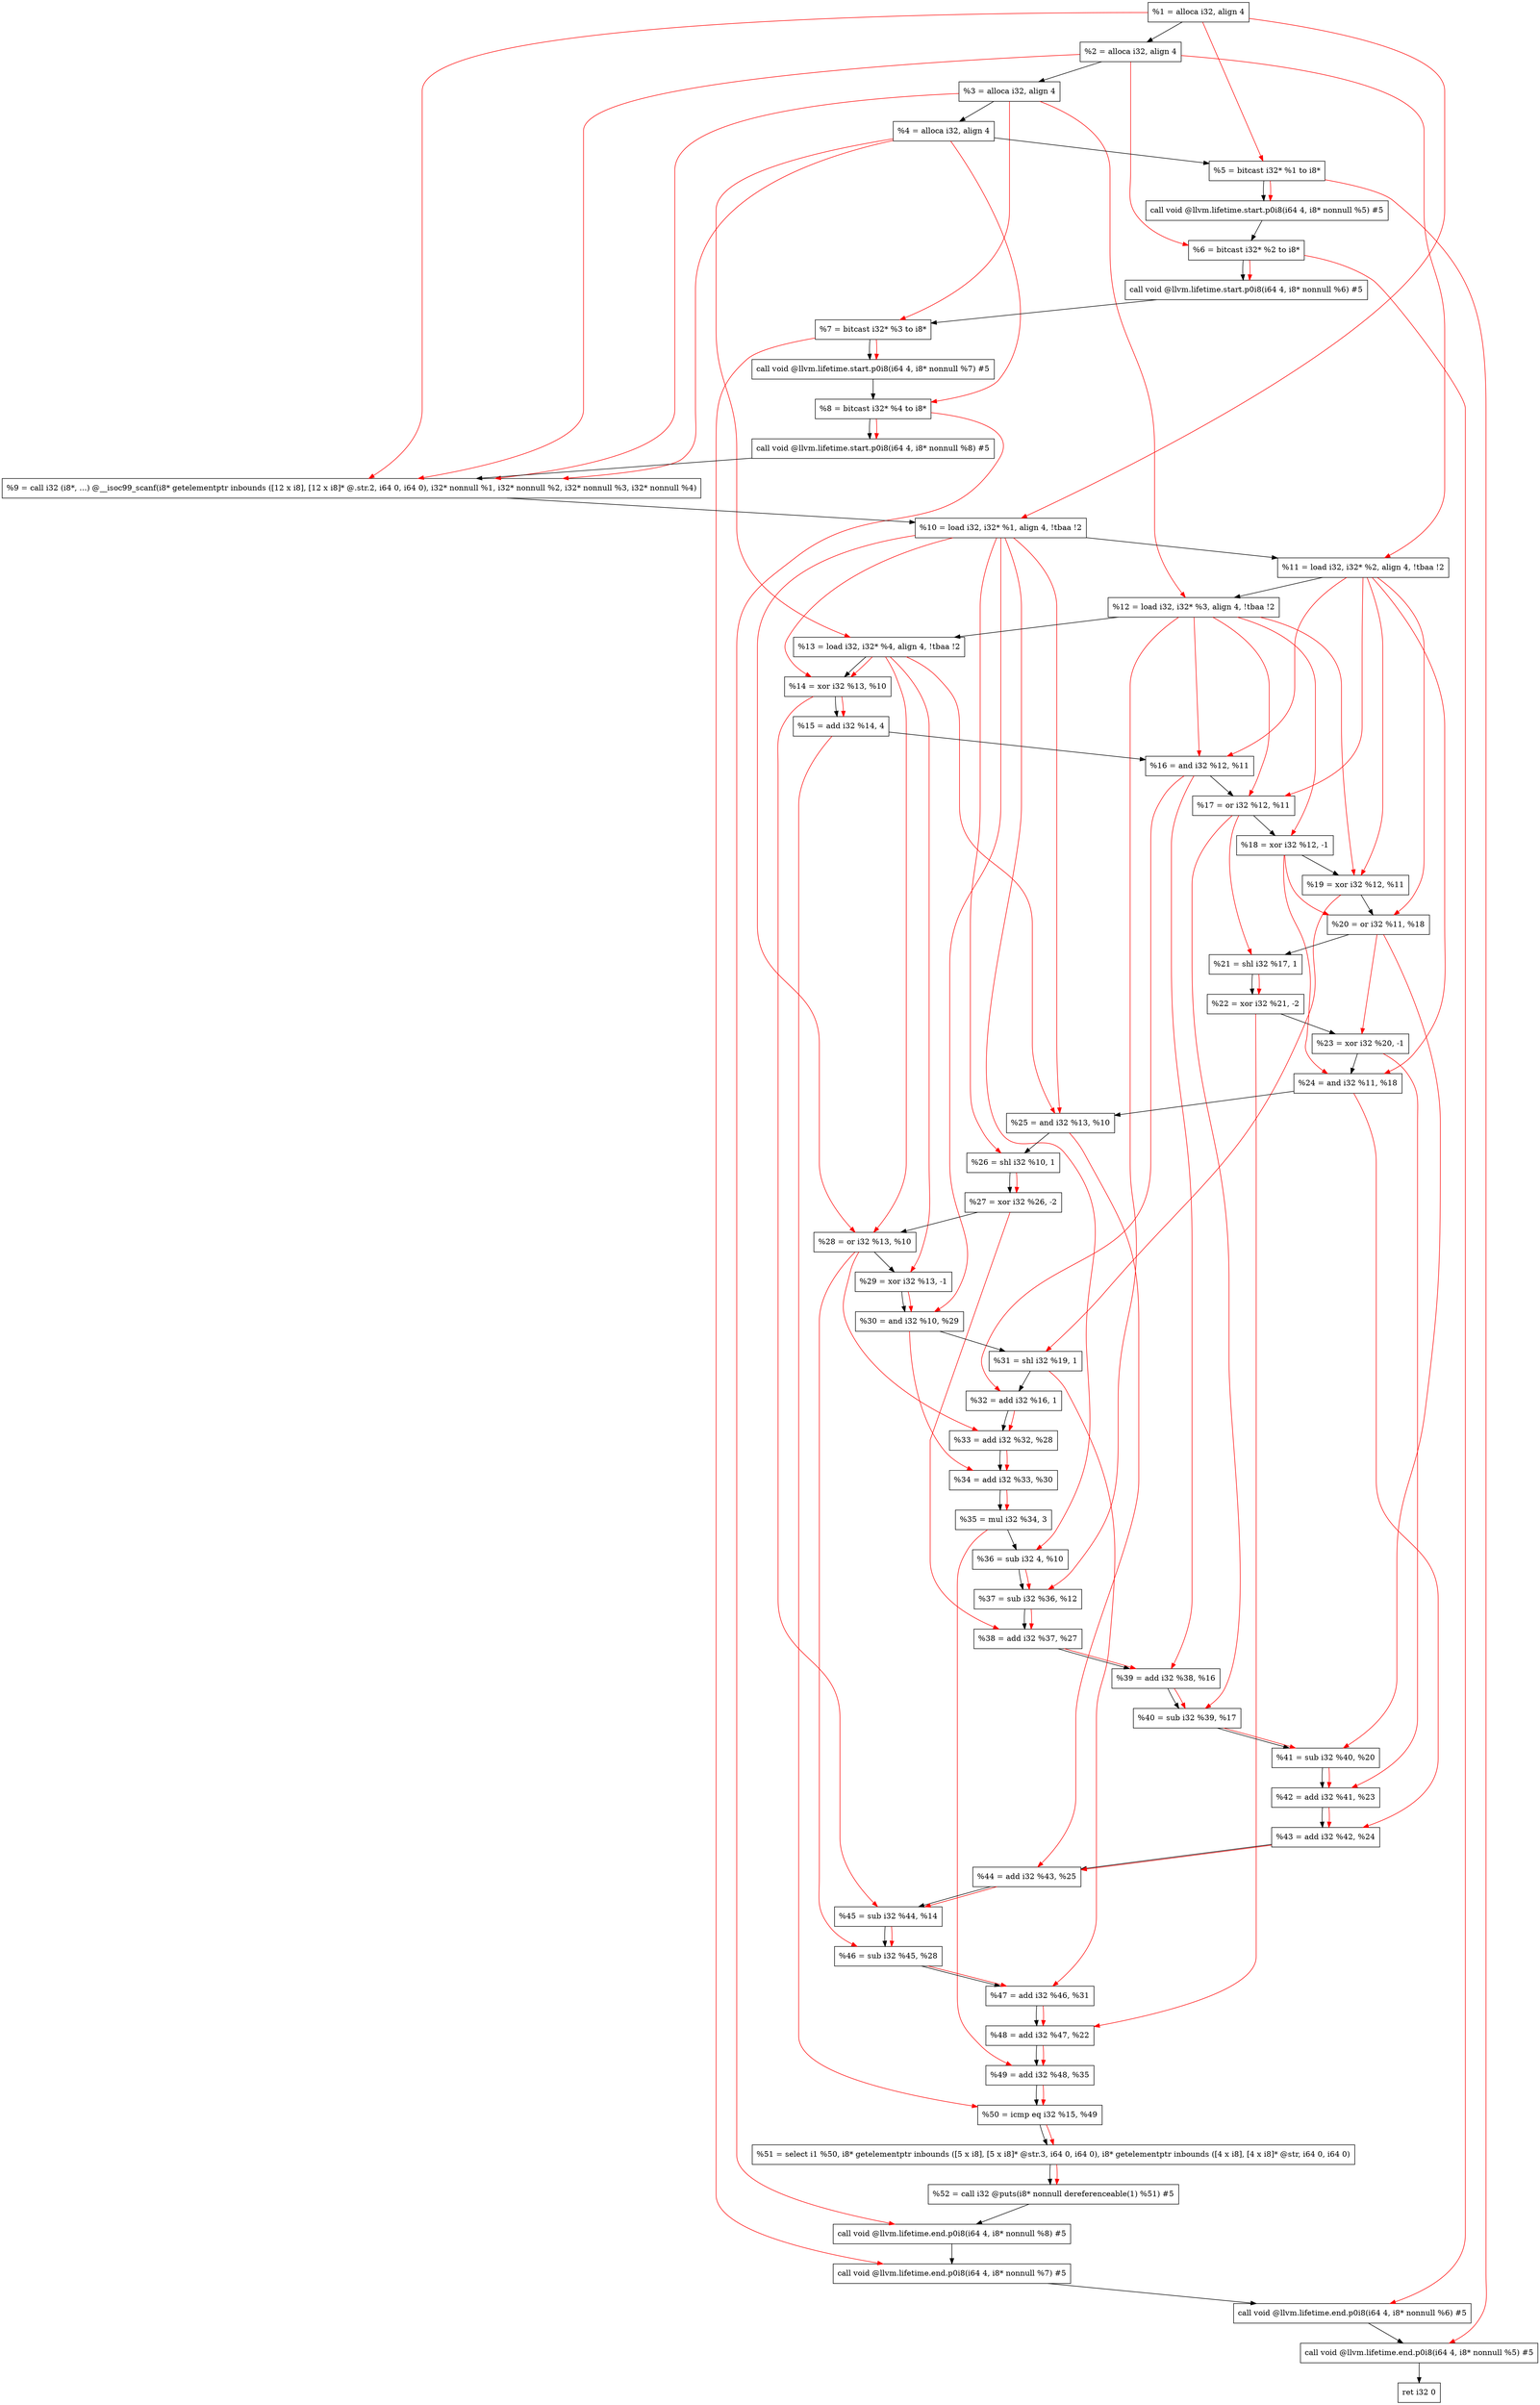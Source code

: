digraph "DFG for'main' function" {
	Node0x17419d8[shape=record, label="  %1 = alloca i32, align 4"];
	Node0x1741a58[shape=record, label="  %2 = alloca i32, align 4"];
	Node0x1741ae8[shape=record, label="  %3 = alloca i32, align 4"];
	Node0x1741b48[shape=record, label="  %4 = alloca i32, align 4"];
	Node0x1741bf8[shape=record, label="  %5 = bitcast i32* %1 to i8*"];
	Node0x1742028[shape=record, label="  call void @llvm.lifetime.start.p0i8(i64 4, i8* nonnull %5) #5"];
	Node0x1742108[shape=record, label="  %6 = bitcast i32* %2 to i8*"];
	Node0x1742208[shape=record, label="  call void @llvm.lifetime.start.p0i8(i64 4, i8* nonnull %6) #5"];
	Node0x17422c8[shape=record, label="  %7 = bitcast i32* %3 to i8*"];
	Node0x1742378[shape=record, label="  call void @llvm.lifetime.start.p0i8(i64 4, i8* nonnull %7) #5"];
	Node0x1742438[shape=record, label="  %8 = bitcast i32* %4 to i8*"];
	Node0x17424e8[shape=record, label="  call void @llvm.lifetime.start.p0i8(i64 4, i8* nonnull %8) #5"];
	Node0x173cab0[shape=record, label="  %9 = call i32 (i8*, ...) @__isoc99_scanf(i8* getelementptr inbounds ([12 x i8], [12 x i8]* @.str.2, i64 0, i64 0), i32* nonnull %1, i32* nonnull %2, i32* nonnull %3, i32* nonnull %4)"];
	Node0x17426e8[shape=record, label="  %10 = load i32, i32* %1, align 4, !tbaa !2"];
	Node0x1743658[shape=record, label="  %11 = load i32, i32* %2, align 4, !tbaa !2"];
	Node0x1743cc8[shape=record, label="  %12 = load i32, i32* %3, align 4, !tbaa !2"];
	Node0x1743d28[shape=record, label="  %13 = load i32, i32* %4, align 4, !tbaa !2"];
	Node0x1743da0[shape=record, label="  %14 = xor i32 %13, %10"];
	Node0x1743e10[shape=record, label="  %15 = add i32 %14, 4"];
	Node0x1743e80[shape=record, label="  %16 = and i32 %12, %11"];
	Node0x1743ef0[shape=record, label="  %17 = or i32 %12, %11"];
	Node0x1743f60[shape=record, label="  %18 = xor i32 %12, -1"];
	Node0x1743fd0[shape=record, label="  %19 = xor i32 %12, %11"];
	Node0x1744040[shape=record, label="  %20 = or i32 %11, %18"];
	Node0x17440b0[shape=record, label="  %21 = shl i32 %17, 1"];
	Node0x1744120[shape=record, label="  %22 = xor i32 %21, -2"];
	Node0x1744190[shape=record, label="  %23 = xor i32 %20, -1"];
	Node0x1744200[shape=record, label="  %24 = and i32 %11, %18"];
	Node0x1744270[shape=record, label="  %25 = and i32 %13, %10"];
	Node0x17442e0[shape=record, label="  %26 = shl i32 %10, 1"];
	Node0x1744350[shape=record, label="  %27 = xor i32 %26, -2"];
	Node0x17443c0[shape=record, label="  %28 = or i32 %13, %10"];
	Node0x1744430[shape=record, label="  %29 = xor i32 %13, -1"];
	Node0x17444a0[shape=record, label="  %30 = and i32 %10, %29"];
	Node0x1744510[shape=record, label="  %31 = shl i32 %19, 1"];
	Node0x1744580[shape=record, label="  %32 = add i32 %16, 1"];
	Node0x17445f0[shape=record, label="  %33 = add i32 %32, %28"];
	Node0x1744660[shape=record, label="  %34 = add i32 %33, %30"];
	Node0x17446d0[shape=record, label="  %35 = mul i32 %34, 3"];
	Node0x1744740[shape=record, label="  %36 = sub i32 4, %10"];
	Node0x17447b0[shape=record, label="  %37 = sub i32 %36, %12"];
	Node0x1744820[shape=record, label="  %38 = add i32 %37, %27"];
	Node0x1744890[shape=record, label="  %39 = add i32 %38, %16"];
	Node0x1744900[shape=record, label="  %40 = sub i32 %39, %17"];
	Node0x1744970[shape=record, label="  %41 = sub i32 %40, %20"];
	Node0x17449e0[shape=record, label="  %42 = add i32 %41, %23"];
	Node0x1744a50[shape=record, label="  %43 = add i32 %42, %24"];
	Node0x1744ac0[shape=record, label="  %44 = add i32 %43, %25"];
	Node0x1744b30[shape=record, label="  %45 = sub i32 %44, %14"];
	Node0x1744ba0[shape=record, label="  %46 = sub i32 %45, %28"];
	Node0x1744c10[shape=record, label="  %47 = add i32 %46, %31"];
	Node0x1744c80[shape=record, label="  %48 = add i32 %47, %22"];
	Node0x1744cf0[shape=record, label="  %49 = add i32 %48, %35"];
	Node0x1744d60[shape=record, label="  %50 = icmp eq i32 %15, %49"];
	Node0x16e18b8[shape=record, label="  %51 = select i1 %50, i8* getelementptr inbounds ([5 x i8], [5 x i8]* @str.3, i64 0, i64 0), i8* getelementptr inbounds ([4 x i8], [4 x i8]* @str, i64 0, i64 0)"];
	Node0x1744df0[shape=record, label="  %52 = call i32 @puts(i8* nonnull dereferenceable(1) %51) #5"];
	Node0x1745098[shape=record, label="  call void @llvm.lifetime.end.p0i8(i64 4, i8* nonnull %8) #5"];
	Node0x17451f8[shape=record, label="  call void @llvm.lifetime.end.p0i8(i64 4, i8* nonnull %7) #5"];
	Node0x1745308[shape=record, label="  call void @llvm.lifetime.end.p0i8(i64 4, i8* nonnull %6) #5"];
	Node0x1745418[shape=record, label="  call void @llvm.lifetime.end.p0i8(i64 4, i8* nonnull %5) #5"];
	Node0x17454d8[shape=record, label="  ret i32 0"];
	Node0x17419d8 -> Node0x1741a58;
	Node0x1741a58 -> Node0x1741ae8;
	Node0x1741ae8 -> Node0x1741b48;
	Node0x1741b48 -> Node0x1741bf8;
	Node0x1741bf8 -> Node0x1742028;
	Node0x1742028 -> Node0x1742108;
	Node0x1742108 -> Node0x1742208;
	Node0x1742208 -> Node0x17422c8;
	Node0x17422c8 -> Node0x1742378;
	Node0x1742378 -> Node0x1742438;
	Node0x1742438 -> Node0x17424e8;
	Node0x17424e8 -> Node0x173cab0;
	Node0x173cab0 -> Node0x17426e8;
	Node0x17426e8 -> Node0x1743658;
	Node0x1743658 -> Node0x1743cc8;
	Node0x1743cc8 -> Node0x1743d28;
	Node0x1743d28 -> Node0x1743da0;
	Node0x1743da0 -> Node0x1743e10;
	Node0x1743e10 -> Node0x1743e80;
	Node0x1743e80 -> Node0x1743ef0;
	Node0x1743ef0 -> Node0x1743f60;
	Node0x1743f60 -> Node0x1743fd0;
	Node0x1743fd0 -> Node0x1744040;
	Node0x1744040 -> Node0x17440b0;
	Node0x17440b0 -> Node0x1744120;
	Node0x1744120 -> Node0x1744190;
	Node0x1744190 -> Node0x1744200;
	Node0x1744200 -> Node0x1744270;
	Node0x1744270 -> Node0x17442e0;
	Node0x17442e0 -> Node0x1744350;
	Node0x1744350 -> Node0x17443c0;
	Node0x17443c0 -> Node0x1744430;
	Node0x1744430 -> Node0x17444a0;
	Node0x17444a0 -> Node0x1744510;
	Node0x1744510 -> Node0x1744580;
	Node0x1744580 -> Node0x17445f0;
	Node0x17445f0 -> Node0x1744660;
	Node0x1744660 -> Node0x17446d0;
	Node0x17446d0 -> Node0x1744740;
	Node0x1744740 -> Node0x17447b0;
	Node0x17447b0 -> Node0x1744820;
	Node0x1744820 -> Node0x1744890;
	Node0x1744890 -> Node0x1744900;
	Node0x1744900 -> Node0x1744970;
	Node0x1744970 -> Node0x17449e0;
	Node0x17449e0 -> Node0x1744a50;
	Node0x1744a50 -> Node0x1744ac0;
	Node0x1744ac0 -> Node0x1744b30;
	Node0x1744b30 -> Node0x1744ba0;
	Node0x1744ba0 -> Node0x1744c10;
	Node0x1744c10 -> Node0x1744c80;
	Node0x1744c80 -> Node0x1744cf0;
	Node0x1744cf0 -> Node0x1744d60;
	Node0x1744d60 -> Node0x16e18b8;
	Node0x16e18b8 -> Node0x1744df0;
	Node0x1744df0 -> Node0x1745098;
	Node0x1745098 -> Node0x17451f8;
	Node0x17451f8 -> Node0x1745308;
	Node0x1745308 -> Node0x1745418;
	Node0x1745418 -> Node0x17454d8;
edge [color=red]
	Node0x17419d8 -> Node0x1741bf8;
	Node0x1741bf8 -> Node0x1742028;
	Node0x1741a58 -> Node0x1742108;
	Node0x1742108 -> Node0x1742208;
	Node0x1741ae8 -> Node0x17422c8;
	Node0x17422c8 -> Node0x1742378;
	Node0x1741b48 -> Node0x1742438;
	Node0x1742438 -> Node0x17424e8;
	Node0x17419d8 -> Node0x173cab0;
	Node0x1741a58 -> Node0x173cab0;
	Node0x1741ae8 -> Node0x173cab0;
	Node0x1741b48 -> Node0x173cab0;
	Node0x17419d8 -> Node0x17426e8;
	Node0x1741a58 -> Node0x1743658;
	Node0x1741ae8 -> Node0x1743cc8;
	Node0x1741b48 -> Node0x1743d28;
	Node0x1743d28 -> Node0x1743da0;
	Node0x17426e8 -> Node0x1743da0;
	Node0x1743da0 -> Node0x1743e10;
	Node0x1743cc8 -> Node0x1743e80;
	Node0x1743658 -> Node0x1743e80;
	Node0x1743cc8 -> Node0x1743ef0;
	Node0x1743658 -> Node0x1743ef0;
	Node0x1743cc8 -> Node0x1743f60;
	Node0x1743cc8 -> Node0x1743fd0;
	Node0x1743658 -> Node0x1743fd0;
	Node0x1743658 -> Node0x1744040;
	Node0x1743f60 -> Node0x1744040;
	Node0x1743ef0 -> Node0x17440b0;
	Node0x17440b0 -> Node0x1744120;
	Node0x1744040 -> Node0x1744190;
	Node0x1743658 -> Node0x1744200;
	Node0x1743f60 -> Node0x1744200;
	Node0x1743d28 -> Node0x1744270;
	Node0x17426e8 -> Node0x1744270;
	Node0x17426e8 -> Node0x17442e0;
	Node0x17442e0 -> Node0x1744350;
	Node0x1743d28 -> Node0x17443c0;
	Node0x17426e8 -> Node0x17443c0;
	Node0x1743d28 -> Node0x1744430;
	Node0x17426e8 -> Node0x17444a0;
	Node0x1744430 -> Node0x17444a0;
	Node0x1743fd0 -> Node0x1744510;
	Node0x1743e80 -> Node0x1744580;
	Node0x1744580 -> Node0x17445f0;
	Node0x17443c0 -> Node0x17445f0;
	Node0x17445f0 -> Node0x1744660;
	Node0x17444a0 -> Node0x1744660;
	Node0x1744660 -> Node0x17446d0;
	Node0x17426e8 -> Node0x1744740;
	Node0x1744740 -> Node0x17447b0;
	Node0x1743cc8 -> Node0x17447b0;
	Node0x17447b0 -> Node0x1744820;
	Node0x1744350 -> Node0x1744820;
	Node0x1744820 -> Node0x1744890;
	Node0x1743e80 -> Node0x1744890;
	Node0x1744890 -> Node0x1744900;
	Node0x1743ef0 -> Node0x1744900;
	Node0x1744900 -> Node0x1744970;
	Node0x1744040 -> Node0x1744970;
	Node0x1744970 -> Node0x17449e0;
	Node0x1744190 -> Node0x17449e0;
	Node0x17449e0 -> Node0x1744a50;
	Node0x1744200 -> Node0x1744a50;
	Node0x1744a50 -> Node0x1744ac0;
	Node0x1744270 -> Node0x1744ac0;
	Node0x1744ac0 -> Node0x1744b30;
	Node0x1743da0 -> Node0x1744b30;
	Node0x1744b30 -> Node0x1744ba0;
	Node0x17443c0 -> Node0x1744ba0;
	Node0x1744ba0 -> Node0x1744c10;
	Node0x1744510 -> Node0x1744c10;
	Node0x1744c10 -> Node0x1744c80;
	Node0x1744120 -> Node0x1744c80;
	Node0x1744c80 -> Node0x1744cf0;
	Node0x17446d0 -> Node0x1744cf0;
	Node0x1743e10 -> Node0x1744d60;
	Node0x1744cf0 -> Node0x1744d60;
	Node0x1744d60 -> Node0x16e18b8;
	Node0x16e18b8 -> Node0x1744df0;
	Node0x1742438 -> Node0x1745098;
	Node0x17422c8 -> Node0x17451f8;
	Node0x1742108 -> Node0x1745308;
	Node0x1741bf8 -> Node0x1745418;
}

